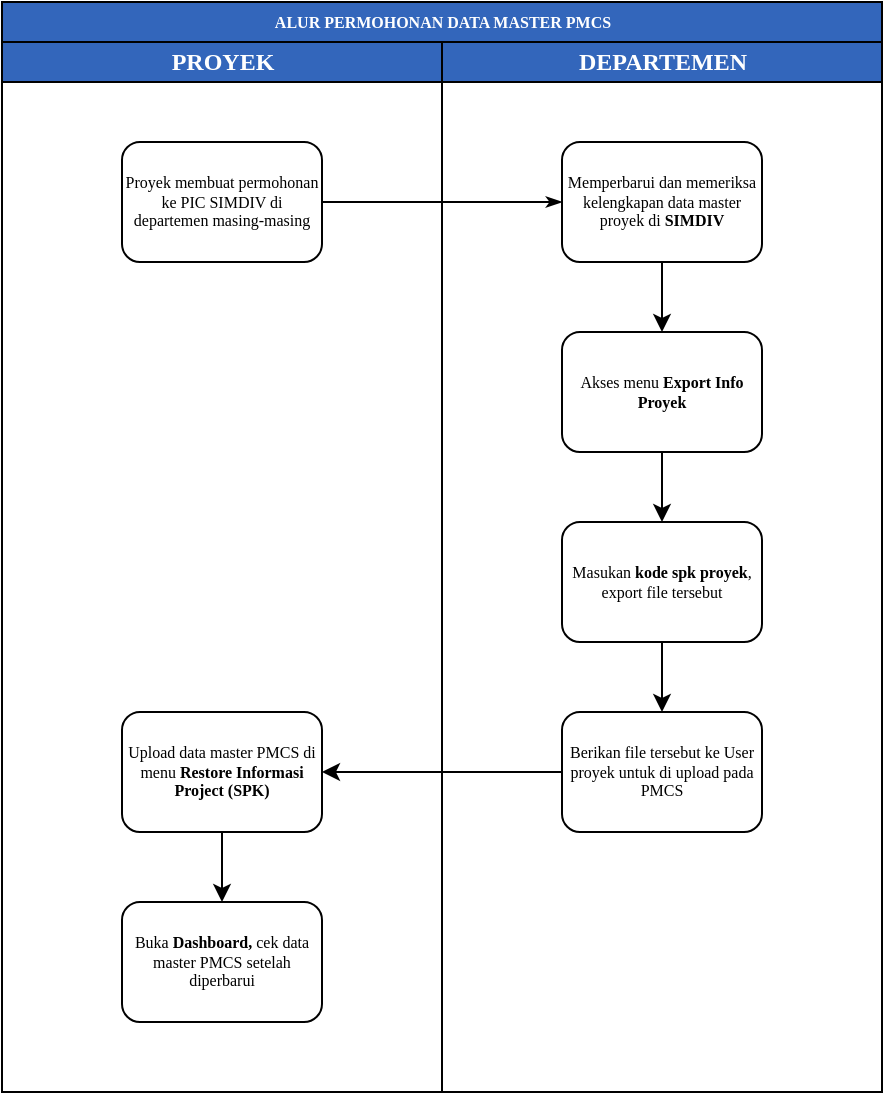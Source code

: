 <mxfile version="12.2.6" type="device" pages="1"><diagram name="Page-1" id="74e2e168-ea6b-b213-b513-2b3c1d86103e"><mxGraphModel dx="1031" dy="568" grid="1" gridSize="10" guides="1" tooltips="1" connect="1" arrows="1" fold="1" page="1" pageScale="1" pageWidth="1100" pageHeight="850" background="#ffffff" math="0" shadow="0"><root><mxCell id="0"/><mxCell id="1" parent="0"/><mxCell id="77e6c97f196da883-1" value="ALUR PERMOHONAN DATA MASTER PMCS" style="swimlane;html=1;childLayout=stackLayout;startSize=20;rounded=0;shadow=0;labelBackgroundColor=none;strokeWidth=1;fontFamily=Verdana;fontSize=8;align=center;fillColor=#3366BB;fontColor=#FFFFFF;" parent="1" vertex="1"><mxGeometry x="70" y="40" width="440" height="545" as="geometry"/></mxCell><mxCell id="77e6c97f196da883-26" style="edgeStyle=orthogonalEdgeStyle;rounded=1;html=1;labelBackgroundColor=none;startArrow=none;startFill=0;startSize=5;endArrow=classicThin;endFill=1;endSize=5;jettySize=auto;orthogonalLoop=1;strokeWidth=1;fontFamily=Verdana;fontSize=8" parent="77e6c97f196da883-1" source="77e6c97f196da883-8" target="77e6c97f196da883-11" edge="1"><mxGeometry relative="1" as="geometry"/></mxCell><mxCell id="77e6c97f196da883-33" style="edgeStyle=orthogonalEdgeStyle;rounded=1;html=1;labelBackgroundColor=none;startArrow=none;startFill=0;startSize=5;endArrow=classicThin;endFill=1;endSize=5;jettySize=auto;orthogonalLoop=1;strokeWidth=1;fontFamily=Verdana;fontSize=8" parent="77e6c97f196da883-1" edge="1"><mxGeometry relative="1" as="geometry"><mxPoint x="440" y="290" as="sourcePoint"/></mxGeometry></mxCell><mxCell id="77e6c97f196da883-39" style="edgeStyle=orthogonalEdgeStyle;rounded=1;html=1;labelBackgroundColor=none;startArrow=none;startFill=0;startSize=5;endArrow=classicThin;endFill=1;endSize=5;jettySize=auto;orthogonalLoop=1;strokeWidth=1;fontFamily=Verdana;fontSize=8" parent="77e6c97f196da883-1" edge="1"><mxGeometry relative="1" as="geometry"><mxPoint x="600" y="690" as="sourcePoint"/></mxGeometry></mxCell><mxCell id="77e6c97f196da883-40" style="edgeStyle=orthogonalEdgeStyle;rounded=1;html=1;labelBackgroundColor=none;startArrow=none;startFill=0;startSize=5;endArrow=classicThin;endFill=1;endSize=5;jettySize=auto;orthogonalLoop=1;strokeWidth=1;fontFamily=Verdana;fontSize=8" parent="77e6c97f196da883-1" edge="1"><mxGeometry relative="1" as="geometry"><mxPoint x="770" y="690" as="sourcePoint"/></mxGeometry></mxCell><mxCell id="107ba76e4e335f99-1" style="edgeStyle=orthogonalEdgeStyle;rounded=1;html=1;labelBackgroundColor=none;startArrow=none;startFill=0;startSize=5;endArrow=classicThin;endFill=1;endSize=5;jettySize=auto;orthogonalLoop=1;strokeWidth=1;fontFamily=Verdana;fontSize=8" parent="77e6c97f196da883-1" edge="1"><mxGeometry relative="1" as="geometry"><mxPoint x="610" y="450" as="sourcePoint"/></mxGeometry></mxCell><mxCell id="107ba76e4e335f99-2" style="edgeStyle=orthogonalEdgeStyle;rounded=1;html=1;labelBackgroundColor=none;startArrow=none;startFill=0;startSize=5;endArrow=classicThin;endFill=1;endSize=5;jettySize=auto;orthogonalLoop=1;strokeWidth=1;fontFamily=Verdana;fontSize=8" parent="77e6c97f196da883-1" edge="1"><mxGeometry relative="1" as="geometry"><Array as="points"><mxPoint x="660" y="610"/><mxPoint x="660" y="550"/><mxPoint x="400" y="550"/></Array><mxPoint x="400" y="580" as="targetPoint"/></mxGeometry></mxCell><mxCell id="107ba76e4e335f99-3" style="edgeStyle=orthogonalEdgeStyle;rounded=1;html=1;labelBackgroundColor=none;startArrow=none;startFill=0;startSize=5;endArrow=classicThin;endFill=1;endSize=5;jettySize=auto;orthogonalLoop=1;strokeColor=#000000;strokeWidth=1;fontFamily=Verdana;fontSize=8;fontColor=#000000;" parent="77e6c97f196da883-1" edge="1"><mxGeometry relative="1" as="geometry"><mxPoint x="610" y="610" as="targetPoint"/></mxGeometry></mxCell><mxCell id="107ba76e4e335f99-6" style="edgeStyle=orthogonalEdgeStyle;rounded=1;html=1;labelBackgroundColor=none;startArrow=none;startFill=0;startSize=5;endArrow=classicThin;endFill=1;endSize=5;jettySize=auto;orthogonalLoop=1;strokeWidth=1;fontFamily=Verdana;fontSize=8" parent="77e6c97f196da883-1" edge="1"><mxGeometry relative="1" as="geometry"><mxPoint x="450" y="610" as="sourcePoint"/></mxGeometry></mxCell><mxCell id="77e6c97f196da883-2" value="PROYEK" style="swimlane;html=1;startSize=20;fillColor=#3366BB;fontColor=#FFFFFF;fontFamily=Verdana;" parent="77e6c97f196da883-1" vertex="1"><mxGeometry y="20" width="220" height="525" as="geometry"/></mxCell><mxCell id="77e6c97f196da883-8" value="Proyek membuat permohonan ke PIC SIMDIV di departemen masing-masing" style="rounded=1;whiteSpace=wrap;html=1;shadow=0;labelBackgroundColor=none;strokeWidth=1;fontFamily=Verdana;fontSize=8;align=center;" parent="77e6c97f196da883-2" vertex="1"><mxGeometry x="60" y="50" width="100" height="60" as="geometry"/></mxCell><mxCell id="a5TD800MoKTgRRFPIEW8-21" value="" style="edgeStyle=orthogonalEdgeStyle;rounded=0;orthogonalLoop=1;jettySize=auto;html=1;fontFamily=Verdana;fontColor=#FFFFFF;" parent="77e6c97f196da883-2" source="a5TD800MoKTgRRFPIEW8-14" target="a5TD800MoKTgRRFPIEW8-20" edge="1"><mxGeometry relative="1" as="geometry"/></mxCell><mxCell id="a5TD800MoKTgRRFPIEW8-14" value="Upload data master PMCS di menu &lt;b&gt;Restore Informasi Project (SPK)&lt;/b&gt;" style="rounded=1;whiteSpace=wrap;html=1;shadow=0;labelBackgroundColor=none;strokeWidth=1;fontFamily=Verdana;fontSize=8;align=center;" parent="77e6c97f196da883-2" vertex="1"><mxGeometry x="60" y="335" width="100" height="60" as="geometry"/></mxCell><mxCell id="a5TD800MoKTgRRFPIEW8-20" value="&lt;div&gt;Buka &lt;b&gt;Dashboard, &lt;/b&gt;cek data master PMCS setelah diperbarui&lt;/div&gt;" style="rounded=1;whiteSpace=wrap;html=1;shadow=0;labelBackgroundColor=none;strokeWidth=1;fontFamily=Verdana;fontSize=8;align=center;" parent="77e6c97f196da883-2" vertex="1"><mxGeometry x="60" y="430" width="100" height="60" as="geometry"/></mxCell><mxCell id="77e6c97f196da883-3" value="DEPARTEMEN" style="swimlane;html=1;startSize=20;fillColor=#3366BB;fontColor=#FFFFFF;fontFamily=Verdana;" parent="77e6c97f196da883-1" vertex="1"><mxGeometry x="220" y="20" width="220" height="525" as="geometry"/></mxCell><mxCell id="a5TD800MoKTgRRFPIEW8-6" value="" style="edgeStyle=orthogonalEdgeStyle;rounded=0;orthogonalLoop=1;jettySize=auto;html=1;fontFamily=Verdana;fontColor=#FFFFFF;" parent="77e6c97f196da883-3" source="77e6c97f196da883-11" target="a5TD800MoKTgRRFPIEW8-2" edge="1"><mxGeometry relative="1" as="geometry"/></mxCell><mxCell id="77e6c97f196da883-11" value="Memperbarui dan memeriksa kelengkapan data master proyek di &lt;b&gt;SIMDIV&lt;/b&gt;" style="rounded=1;whiteSpace=wrap;html=1;shadow=0;labelBackgroundColor=none;strokeWidth=1;fontFamily=Verdana;fontSize=8;align=center;" parent="77e6c97f196da883-3" vertex="1"><mxGeometry x="60" y="50" width="100" height="60" as="geometry"/></mxCell><mxCell id="a5TD800MoKTgRRFPIEW8-8" value="" style="edgeStyle=orthogonalEdgeStyle;rounded=0;orthogonalLoop=1;jettySize=auto;html=1;fontFamily=Verdana;fontColor=#FFFFFF;" parent="77e6c97f196da883-3" source="a5TD800MoKTgRRFPIEW8-2" target="a5TD800MoKTgRRFPIEW8-7" edge="1"><mxGeometry relative="1" as="geometry"/></mxCell><mxCell id="a5TD800MoKTgRRFPIEW8-2" value="Akses menu &lt;b&gt;Export Info Proyek&lt;/b&gt;" style="rounded=1;whiteSpace=wrap;html=1;shadow=0;labelBackgroundColor=none;strokeWidth=1;fontFamily=Verdana;fontSize=8;align=center;" parent="77e6c97f196da883-3" vertex="1"><mxGeometry x="60" y="145" width="100" height="60" as="geometry"/></mxCell><mxCell id="a5TD800MoKTgRRFPIEW8-22" value="" style="edgeStyle=orthogonalEdgeStyle;rounded=0;orthogonalLoop=1;jettySize=auto;html=1;fontFamily=Verdana;fontColor=#FFFFFF;" parent="77e6c97f196da883-3" source="a5TD800MoKTgRRFPIEW8-7" target="77e6c97f196da883-9" edge="1"><mxGeometry relative="1" as="geometry"/></mxCell><mxCell id="a5TD800MoKTgRRFPIEW8-7" value="&lt;div&gt;Masukan &lt;b&gt;kode spk proyek&lt;/b&gt;, export file tersebut&lt;br&gt;&lt;b&gt;&lt;/b&gt;&lt;/div&gt;" style="rounded=1;whiteSpace=wrap;html=1;shadow=0;labelBackgroundColor=none;strokeWidth=1;fontFamily=Verdana;fontSize=8;align=center;" parent="77e6c97f196da883-3" vertex="1"><mxGeometry x="60" y="240" width="100" height="60" as="geometry"/></mxCell><mxCell id="77e6c97f196da883-9" value="Berikan file tersebut ke User proyek untuk di upload pada PMCS" style="rounded=1;whiteSpace=wrap;html=1;shadow=0;labelBackgroundColor=none;strokeWidth=1;fontFamily=Verdana;fontSize=8;align=center;" parent="77e6c97f196da883-3" vertex="1"><mxGeometry x="60" y="335" width="100" height="60" as="geometry"/></mxCell><mxCell id="a5TD800MoKTgRRFPIEW8-15" value="" style="edgeStyle=orthogonalEdgeStyle;rounded=0;orthogonalLoop=1;jettySize=auto;html=1;fontFamily=Verdana;fontColor=#FFFFFF;" parent="77e6c97f196da883-1" source="77e6c97f196da883-9" target="a5TD800MoKTgRRFPIEW8-14" edge="1"><mxGeometry relative="1" as="geometry"/></mxCell></root></mxGraphModel></diagram></mxfile>